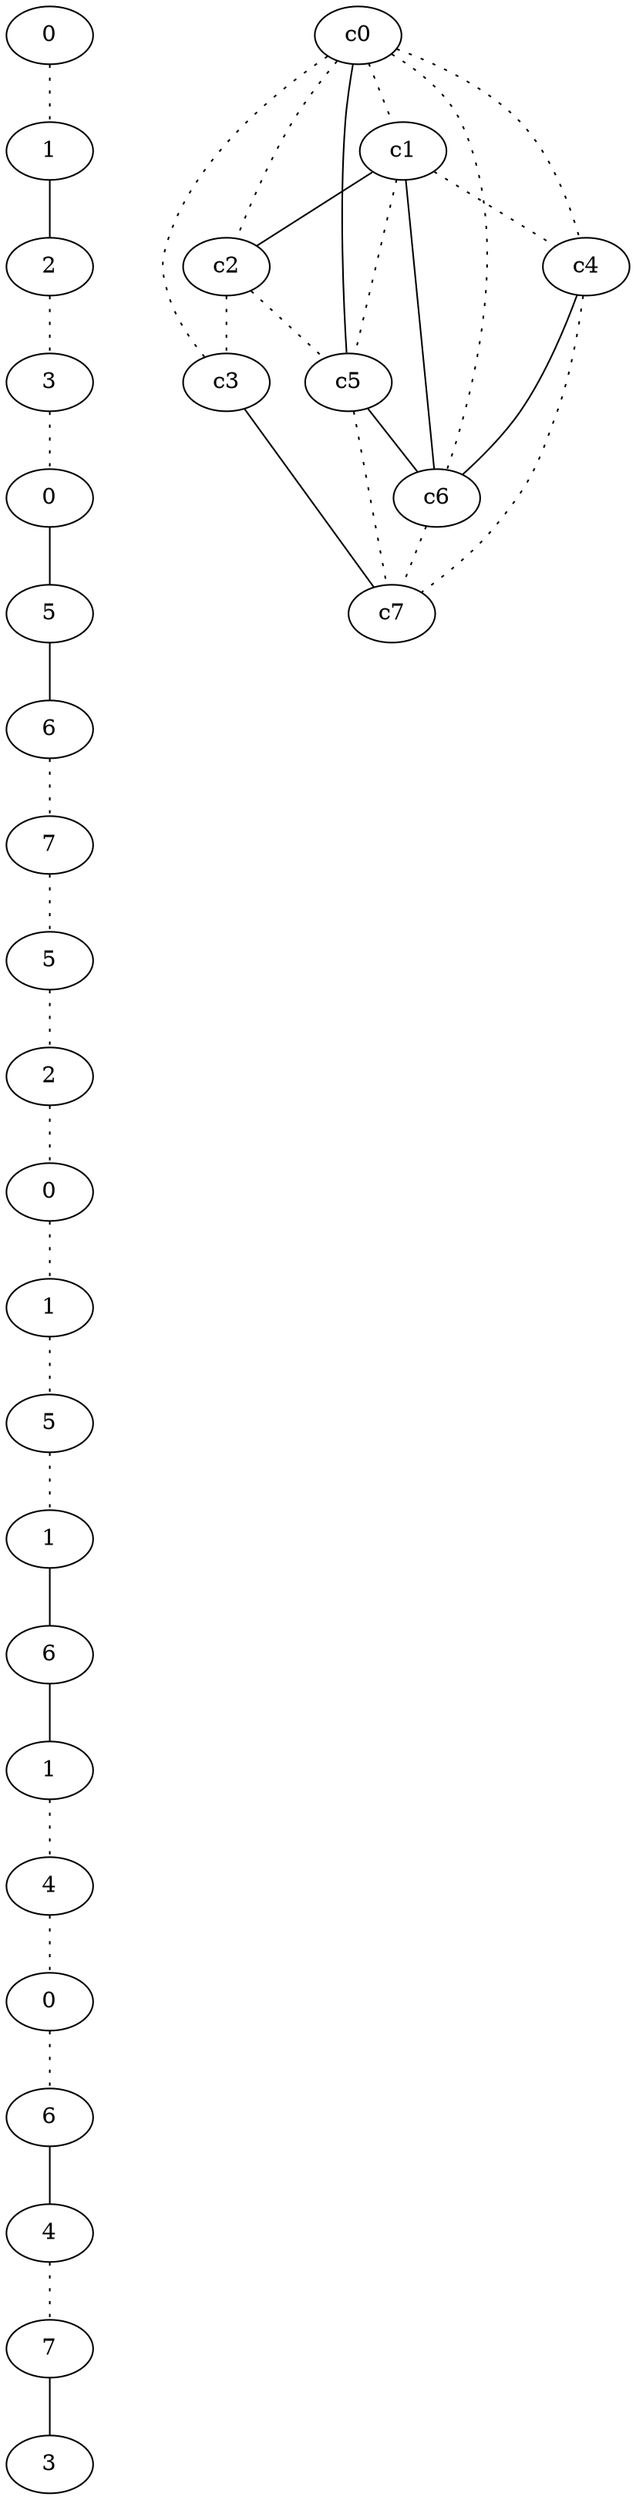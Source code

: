 graph {
a0[label=0];
a1[label=1];
a2[label=2];
a3[label=3];
a4[label=0];
a5[label=5];
a6[label=6];
a7[label=7];
a8[label=5];
a9[label=2];
a10[label=0];
a11[label=1];
a12[label=5];
a13[label=1];
a14[label=6];
a15[label=1];
a16[label=4];
a17[label=0];
a18[label=6];
a19[label=4];
a20[label=7];
a21[label=3];
a0 -- a1 [style=dotted];
a1 -- a2;
a2 -- a3 [style=dotted];
a3 -- a4 [style=dotted];
a4 -- a5;
a5 -- a6;
a6 -- a7 [style=dotted];
a7 -- a8 [style=dotted];
a8 -- a9 [style=dotted];
a9 -- a10 [style=dotted];
a10 -- a11 [style=dotted];
a11 -- a12 [style=dotted];
a12 -- a13 [style=dotted];
a13 -- a14;
a14 -- a15;
a15 -- a16 [style=dotted];
a16 -- a17 [style=dotted];
a17 -- a18 [style=dotted];
a18 -- a19;
a19 -- a20 [style=dotted];
a20 -- a21;
c0 -- c1 [style=dotted];
c0 -- c2 [style=dotted];
c0 -- c3 [style=dotted];
c0 -- c4 [style=dotted];
c0 -- c5;
c0 -- c6 [style=dotted];
c1 -- c2;
c1 -- c4 [style=dotted];
c1 -- c5 [style=dotted];
c1 -- c6;
c2 -- c3 [style=dotted];
c2 -- c5 [style=dotted];
c3 -- c7;
c4 -- c6;
c4 -- c7 [style=dotted];
c5 -- c6;
c5 -- c7 [style=dotted];
c6 -- c7 [style=dotted];
}
